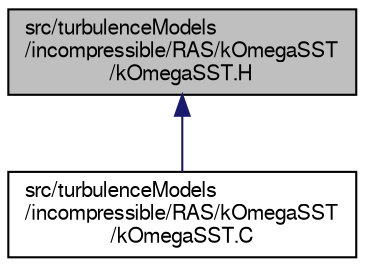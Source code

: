 digraph "src/turbulenceModels/incompressible/RAS/kOmegaSST/kOmegaSST.H"
{
  bgcolor="transparent";
  edge [fontname="FreeSans",fontsize="10",labelfontname="FreeSans",labelfontsize="10"];
  node [fontname="FreeSans",fontsize="10",shape=record];
  Node303 [label="src/turbulenceModels\l/incompressible/RAS/kOmegaSST\l/kOmegaSST.H",height=0.2,width=0.4,color="black", fillcolor="grey75", style="filled", fontcolor="black"];
  Node303 -> Node304 [dir="back",color="midnightblue",fontsize="10",style="solid",fontname="FreeSans"];
  Node304 [label="src/turbulenceModels\l/incompressible/RAS/kOmegaSST\l/kOmegaSST.C",height=0.2,width=0.4,color="black",URL="$a40142.html"];
}
